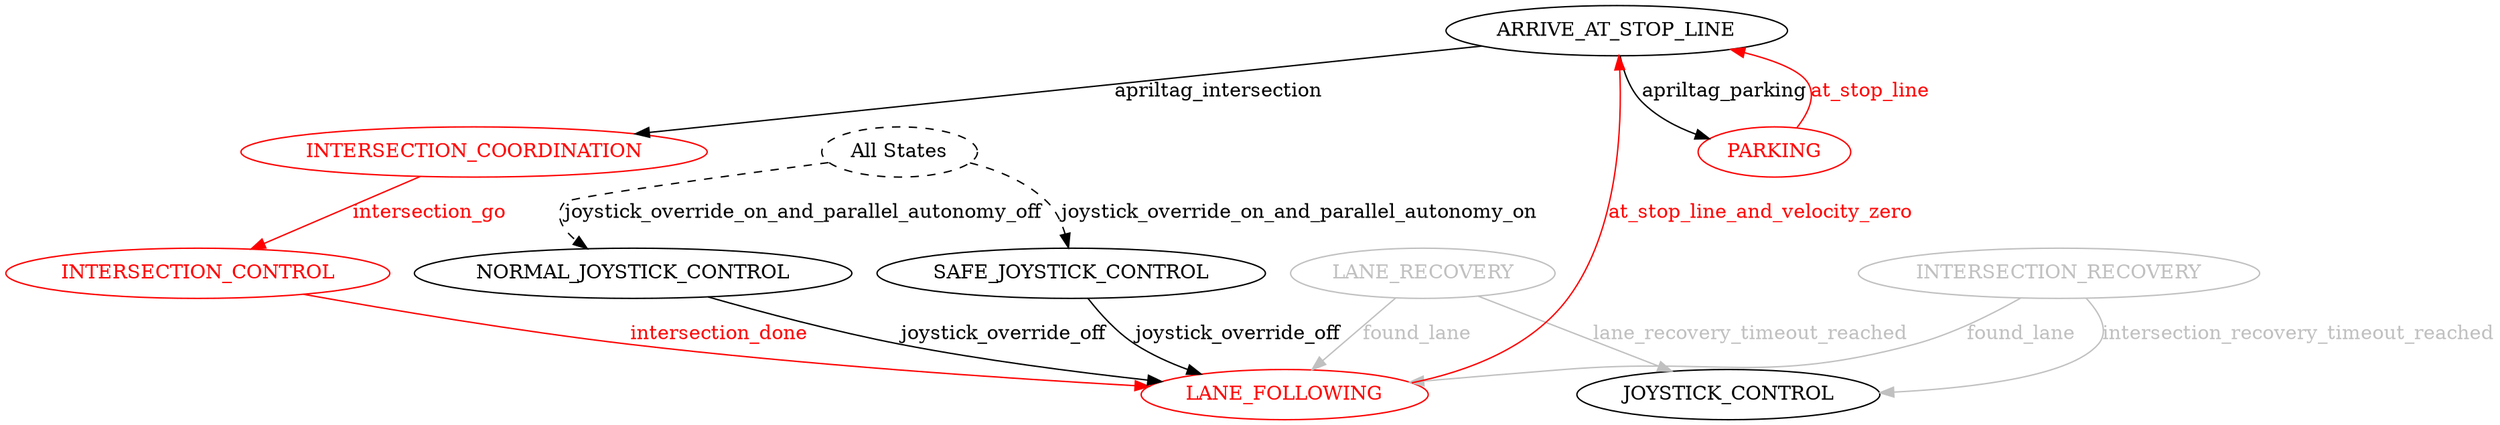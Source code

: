 // default.yaml
digraph {
	ARRIVE_AT_STOP_LINE [label=ARRIVE_AT_STOP_LINE color=black fontcolor=black]
	INTERSECTION_CONTROL [label=INTERSECTION_CONTROL color=red fontcolor=red]
	INTERSECTION_COORDINATION [label=INTERSECTION_COORDINATION color=red fontcolor=red]
	LANE_RECOVERY [label=LANE_RECOVERY color=gray fontcolor=gray]
	NORMAL_JOYSTICK_CONTROL [label=NORMAL_JOYSTICK_CONTROL color=black fontcolor=black]
	SAFE_JOYSTICK_CONTROL [label=SAFE_JOYSTICK_CONTROL color=black fontcolor=black]
	INTERSECTION_RECOVERY [label=INTERSECTION_RECOVERY color=gray fontcolor=gray]
	PARKING [label=PARKING color=red fontcolor=red]
	LANE_FOLLOWING [label=LANE_FOLLOWING color=red fontcolor=red]
	ARRIVE_AT_STOP_LINE -> INTERSECTION_COORDINATION [label=apriltag_intersection color=black fontcolor=black]
	ARRIVE_AT_STOP_LINE -> PARKING [label=apriltag_parking color=black fontcolor=black]
	INTERSECTION_CONTROL -> LANE_FOLLOWING [label=intersection_done color=red fontcolor=red]
	INTERSECTION_COORDINATION -> INTERSECTION_CONTROL [label=intersection_go color=red fontcolor=red]
	LANE_RECOVERY -> JOYSTICK_CONTROL [label=lane_recovery_timeout_reached color=gray fontcolor=gray]
	LANE_RECOVERY -> LANE_FOLLOWING [label=found_lane color=gray fontcolor=gray]
	NORMAL_JOYSTICK_CONTROL -> LANE_FOLLOWING [label=joystick_override_off color=black fontcolor=black]
	SAFE_JOYSTICK_CONTROL -> LANE_FOLLOWING [label=joystick_override_off color=black fontcolor=black]
	INTERSECTION_RECOVERY -> JOYSTICK_CONTROL [label=intersection_recovery_timeout_reached color=gray fontcolor=gray]
	INTERSECTION_RECOVERY -> LANE_FOLLOWING [label=found_lane color=gray fontcolor=gray]
	PARKING -> ARRIVE_AT_STOP_LINE [label=at_stop_line color=red fontcolor=red]
	LANE_FOLLOWING -> ARRIVE_AT_STOP_LINE [label=at_stop_line_and_velocity_zero color=red fontcolor=red]
	ALL_STATES [label="All States" style=dashed]
	ALL_STATES -> NORMAL_JOYSTICK_CONTROL [label=joystick_override_on_and_parallel_autonomy_off concentrate=false style=dashed]
	ALL_STATES -> SAFE_JOYSTICK_CONTROL [label=joystick_override_on_and_parallel_autonomy_on concentrate=false style=dashed]
}